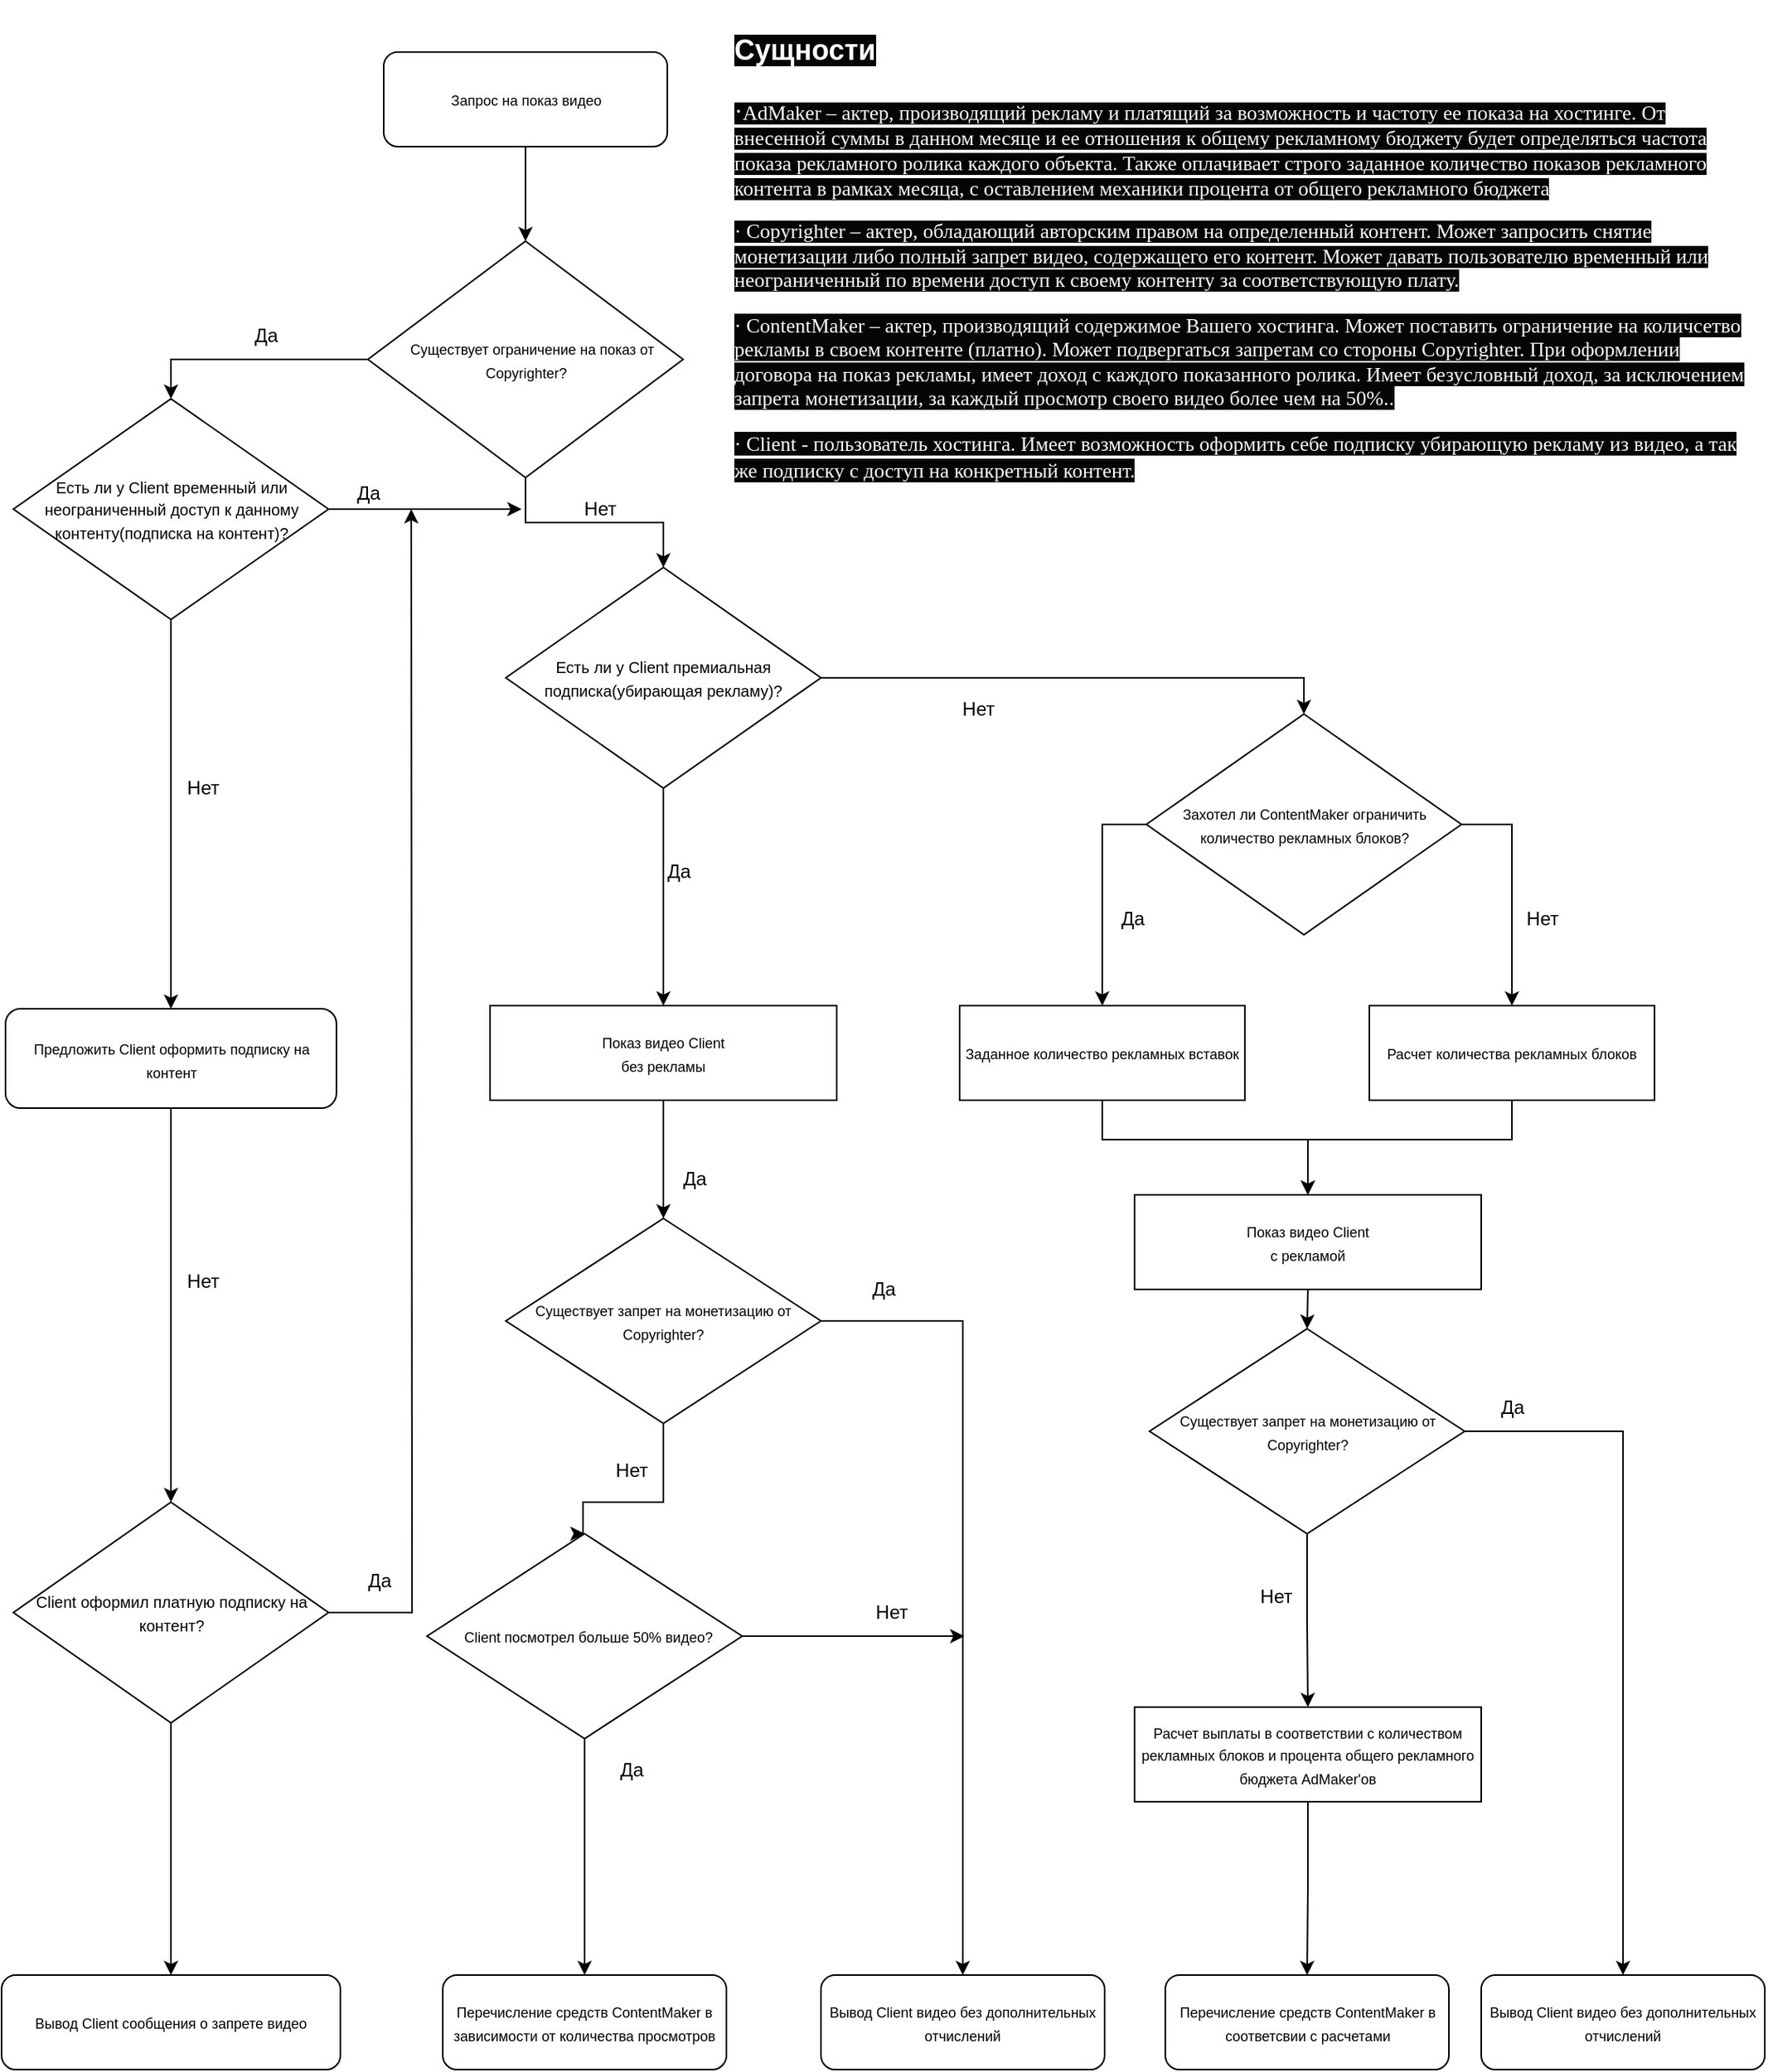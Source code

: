 <mxfile version="14.4.3" type="device"><diagram id="C5RBs43oDa-KdzZeNtuy" name="Page-1"><mxGraphModel dx="1488" dy="935" grid="1" gridSize="10" guides="1" tooltips="1" connect="1" arrows="1" fold="1" page="1" pageScale="1" pageWidth="1169" pageHeight="1654" math="0" shadow="0"><root><mxCell id="WIyWlLk6GJQsqaUBKTNV-0"/><mxCell id="WIyWlLk6GJQsqaUBKTNV-1" parent="WIyWlLk6GJQsqaUBKTNV-0"/><mxCell id="DcdUfF2UWt3TWQ5IzPgx-49" value="&lt;h1&gt;&lt;font style=&quot;font-size: 18px ; background-color: rgb(5 , 5 , 5)&quot; color=&quot;#ffffff&quot;&gt;Сущности&lt;/font&gt;&lt;/h1&gt;&lt;font color=&quot;#ffffff&quot; style=&quot;background-color: rgb(5 , 5 , 5)&quot;&gt;&lt;span style=&quot;font-family: &amp;#34;times new roman&amp;#34; ; font-size: medium&quot;&gt;·&lt;/span&gt;&lt;font&gt;&lt;span style=&quot;font-size: 13px ; font-family: &amp;#34;times new roman&amp;#34;&quot;&gt;AdMaker – актер, производящий рекламу и платящий за возможность и частоту ее показа на хостинге. От внесенной суммы в данном месяце и ее отношения к общему рекламному бюджету будет определяться частота показа рекламного ролика каждого объекта. Также&amp;nbsp;&lt;/span&gt;&lt;span style=&quot;line-height: 115% ; font-family: &amp;#34;times new roman&amp;#34; , serif&quot;&gt;&lt;font style=&quot;font-size: 13px&quot;&gt;оплачивает строго заданное количество показов рекламного контента в рамках месяца, с оставлением механики процента от общего рекламного бюджета&lt;/font&gt;&lt;/span&gt;&lt;span style=&quot;font-size: 13px ; font-family: &amp;#34;times new roman&amp;#34;&quot;&gt;&lt;br&gt;&lt;/span&gt;&lt;/font&gt;&lt;/font&gt;&lt;p style=&quot;font-family: &amp;#34;times new roman&amp;#34;&quot;&gt;&lt;font color=&quot;#ffffff&quot; style=&quot;background-color: rgb(5 , 5 , 5)&quot;&gt;&lt;font style=&quot;font-size: 13px&quot;&gt;· Copyrighter – актер, обладающий авторским правом на определенный контент. Может запросить снятие монетизации либо полный запрет видео, содержащего его контент. Может&amp;nbsp;&lt;/font&gt;&lt;span style=&quot;text-align: justify ; text-indent: -18pt ; line-height: 115% ; font-family: &amp;#34;times new roman&amp;#34; , serif&quot;&gt;&lt;font style=&quot;font-size: 13px&quot;&gt;давать пользователю временный или&lt;br&gt;неограниченный по времени доступ к своему контенту за соответствующую плату.&lt;/font&gt;&lt;/span&gt;&lt;/font&gt;&lt;/p&gt;&lt;p class=&quot;MsoListParagraph&quot; style=&quot;margin-top: 0cm ; margin-right: 0cm ; margin-bottom: 0cm ; margin-left: 71.4pt ; text-align: justify ; text-indent: -18.0pt&quot;&gt;&lt;font color=&quot;#ffffff&quot;&gt;&lt;span style=&quot;font-size: 14pt ; line-height: 115% ; font-family: &amp;#34;times new roman&amp;#34; , serif ; background-color: rgb(5 , 5 , 5)&quot;&gt;&lt;/span&gt;&lt;/font&gt;&lt;/p&gt;&lt;p style=&quot;font-size: 13px&quot;&gt;&lt;font style=&quot;font-size: 13px ; background-color: rgb(5 , 5 , 5)&quot; color=&quot;#ffffff&quot;&gt;&lt;span style=&quot;font-family: &amp;#34;times new roman&amp;#34;&quot;&gt;· ContentMaker – актер, производящий содержимое Вашего хостинга. Может поставить ограничение на количсетво рекламы в своем контенте (платно). Может подвергаться запретам со стороны Copyrighter. При оформлении договора на показ рекламы, имеет доход с каждого показанного ролика. Имеет безусловный доход, за исключением запрета монетизации, за каждый просмотр своего видео более чем на 50%.&lt;/span&gt;.&lt;/font&gt;&lt;/p&gt;&lt;p style=&quot;font-size: 13px&quot;&gt;&lt;span style=&quot;font-family: &amp;#34;times new roman&amp;#34; ; background-color: rgb(5 , 5 , 5)&quot;&gt;&lt;font style=&quot;font-size: 13px&quot; color=&quot;#ffffff&quot;&gt;· Client - пользователь хостинга. Имеет возможность оформить себе подписку убирающую рекламу из видео, а так же подписку с доступ на конкретный контент.&lt;/font&gt;&lt;/span&gt;&lt;font color=&quot;#f7f7f7&quot; style=&quot;font-size: 15px&quot;&gt;&lt;br&gt;&lt;/font&gt;&lt;/p&gt;" style="text;html=1;strokeColor=none;fillColor=none;spacing=5;spacingTop=-20;whiteSpace=wrap;overflow=hidden;rounded=0;" vertex="1" parent="WIyWlLk6GJQsqaUBKTNV-1"><mxGeometry x="490" y="20" width="660" height="320" as="geometry"/></mxCell><mxCell id="DcdUfF2UWt3TWQ5IzPgx-52" style="edgeStyle=orthogonalEdgeStyle;rounded=0;orthogonalLoop=1;jettySize=auto;html=1;entryX=0.5;entryY=0;entryDx=0;entryDy=0;" edge="1" parent="WIyWlLk6GJQsqaUBKTNV-1" source="DcdUfF2UWt3TWQ5IzPgx-50"><mxGeometry relative="1" as="geometry"><mxPoint x="362.5" y="163" as="targetPoint"/></mxGeometry></mxCell><mxCell id="DcdUfF2UWt3TWQ5IzPgx-50" value="&lt;font style=&quot;font-size: 9px&quot;&gt;Запрос на показ видео&lt;/font&gt;" style="rounded=1;whiteSpace=wrap;html=1;" vertex="1" parent="WIyWlLk6GJQsqaUBKTNV-1"><mxGeometry x="272.5" y="43" width="180" height="60" as="geometry"/></mxCell><mxCell id="DcdUfF2UWt3TWQ5IzPgx-55" style="edgeStyle=orthogonalEdgeStyle;rounded=0;orthogonalLoop=1;jettySize=auto;html=1;exitX=0;exitY=0.5;exitDx=0;exitDy=0;entryX=0.5;entryY=0;entryDx=0;entryDy=0;" edge="1" parent="WIyWlLk6GJQsqaUBKTNV-1" source="DcdUfF2UWt3TWQ5IzPgx-51" target="DcdUfF2UWt3TWQ5IzPgx-54"><mxGeometry relative="1" as="geometry"><mxPoint x="127.5" y="303" as="targetPoint"/></mxGeometry></mxCell><mxCell id="DcdUfF2UWt3TWQ5IzPgx-130" style="edgeStyle=orthogonalEdgeStyle;rounded=0;orthogonalLoop=1;jettySize=auto;html=1;exitX=0.5;exitY=1;exitDx=0;exitDy=0;entryX=0.5;entryY=0;entryDx=0;entryDy=0;" edge="1" parent="WIyWlLk6GJQsqaUBKTNV-1" source="DcdUfF2UWt3TWQ5IzPgx-51" target="DcdUfF2UWt3TWQ5IzPgx-75"><mxGeometry relative="1" as="geometry"/></mxCell><mxCell id="DcdUfF2UWt3TWQ5IzPgx-51" value="&lt;div&gt;&lt;span&gt;&lt;font style=&quot;font-size: 9px&quot;&gt;&amp;nbsp; &amp;nbsp;Существует ограничение на показ от Copyrighter?&lt;/font&gt;&lt;/span&gt;&lt;/div&gt;" style="rhombus;whiteSpace=wrap;html=1;align=center;" vertex="1" parent="WIyWlLk6GJQsqaUBKTNV-1"><mxGeometry x="262.5" y="163" width="200" height="150" as="geometry"/></mxCell><mxCell id="DcdUfF2UWt3TWQ5IzPgx-59" style="edgeStyle=orthogonalEdgeStyle;rounded=0;orthogonalLoop=1;jettySize=auto;html=1;exitX=0.5;exitY=1;exitDx=0;exitDy=0;entryX=0.5;entryY=0;entryDx=0;entryDy=0;" edge="1" parent="WIyWlLk6GJQsqaUBKTNV-1" source="DcdUfF2UWt3TWQ5IzPgx-54" target="DcdUfF2UWt3TWQ5IzPgx-58"><mxGeometry relative="1" as="geometry"/></mxCell><mxCell id="DcdUfF2UWt3TWQ5IzPgx-69" style="edgeStyle=orthogonalEdgeStyle;rounded=0;orthogonalLoop=1;jettySize=auto;html=1;" edge="1" parent="WIyWlLk6GJQsqaUBKTNV-1" source="DcdUfF2UWt3TWQ5IzPgx-54"><mxGeometry relative="1" as="geometry"><mxPoint x="360" y="333" as="targetPoint"/></mxGeometry></mxCell><mxCell id="DcdUfF2UWt3TWQ5IzPgx-54" value="&lt;font size=&quot;1&quot;&gt;Есть ли у Client временный или неограниченный доступ к данному контенту(подписка на контент)?&lt;/font&gt;" style="rhombus;whiteSpace=wrap;html=1;align=center;" vertex="1" parent="WIyWlLk6GJQsqaUBKTNV-1"><mxGeometry x="37.5" y="263" width="200" height="140" as="geometry"/></mxCell><mxCell id="DcdUfF2UWt3TWQ5IzPgx-56" value="Да" style="text;html=1;strokeColor=none;fillColor=none;align=center;verticalAlign=middle;whiteSpace=wrap;rounded=0;" vertex="1" parent="WIyWlLk6GJQsqaUBKTNV-1"><mxGeometry x="177.5" y="213" width="40" height="20" as="geometry"/></mxCell><mxCell id="DcdUfF2UWt3TWQ5IzPgx-62" style="edgeStyle=orthogonalEdgeStyle;rounded=0;orthogonalLoop=1;jettySize=auto;html=1;exitX=0.5;exitY=1;exitDx=0;exitDy=0;entryX=0.5;entryY=0;entryDx=0;entryDy=0;" edge="1" parent="WIyWlLk6GJQsqaUBKTNV-1" source="DcdUfF2UWt3TWQ5IzPgx-58" target="DcdUfF2UWt3TWQ5IzPgx-61"><mxGeometry relative="1" as="geometry"/></mxCell><mxCell id="DcdUfF2UWt3TWQ5IzPgx-58" value="&lt;font style=&quot;font-size: 9px&quot;&gt;Предложить Сlient оформить подписку на контент&lt;/font&gt;" style="rounded=1;whiteSpace=wrap;html=1;" vertex="1" parent="WIyWlLk6GJQsqaUBKTNV-1"><mxGeometry x="32.5" y="650" width="210" height="63" as="geometry"/></mxCell><mxCell id="DcdUfF2UWt3TWQ5IzPgx-65" style="edgeStyle=orthogonalEdgeStyle;rounded=0;orthogonalLoop=1;jettySize=auto;html=1;exitX=0.5;exitY=1;exitDx=0;exitDy=0;entryX=0.5;entryY=0;entryDx=0;entryDy=0;" edge="1" parent="WIyWlLk6GJQsqaUBKTNV-1" source="DcdUfF2UWt3TWQ5IzPgx-61" target="DcdUfF2UWt3TWQ5IzPgx-64"><mxGeometry relative="1" as="geometry"/></mxCell><mxCell id="DcdUfF2UWt3TWQ5IzPgx-120" style="edgeStyle=orthogonalEdgeStyle;rounded=0;orthogonalLoop=1;jettySize=auto;html=1;" edge="1" parent="WIyWlLk6GJQsqaUBKTNV-1" source="DcdUfF2UWt3TWQ5IzPgx-61"><mxGeometry relative="1" as="geometry"><mxPoint x="290" y="333" as="targetPoint"/></mxGeometry></mxCell><mxCell id="DcdUfF2UWt3TWQ5IzPgx-61" value="&lt;font size=&quot;1&quot;&gt;Client оформил платную подписку на контент?&lt;/font&gt;" style="rhombus;whiteSpace=wrap;html=1;align=center;" vertex="1" parent="WIyWlLk6GJQsqaUBKTNV-1"><mxGeometry x="37.5" y="963" width="200" height="140" as="geometry"/></mxCell><mxCell id="DcdUfF2UWt3TWQ5IzPgx-64" value="&lt;font style=&quot;font-size: 9px&quot;&gt;Вывод Client сообщения о запрете видео&lt;/font&gt;" style="rounded=1;whiteSpace=wrap;html=1;" vertex="1" parent="WIyWlLk6GJQsqaUBKTNV-1"><mxGeometry x="30" y="1263" width="215" height="60" as="geometry"/></mxCell><mxCell id="DcdUfF2UWt3TWQ5IzPgx-67" value="Нет" style="text;html=1;strokeColor=none;fillColor=none;align=center;verticalAlign=middle;whiteSpace=wrap;rounded=0;" vertex="1" parent="WIyWlLk6GJQsqaUBKTNV-1"><mxGeometry x="137.5" y="500" width="40" height="20" as="geometry"/></mxCell><mxCell id="DcdUfF2UWt3TWQ5IzPgx-68" value="Нет" style="text;html=1;strokeColor=none;fillColor=none;align=center;verticalAlign=middle;whiteSpace=wrap;rounded=0;" vertex="1" parent="WIyWlLk6GJQsqaUBKTNV-1"><mxGeometry x="137.5" y="813" width="40" height="20" as="geometry"/></mxCell><mxCell id="DcdUfF2UWt3TWQ5IzPgx-73" value="Да" style="text;html=1;strokeColor=none;fillColor=none;align=center;verticalAlign=middle;whiteSpace=wrap;rounded=0;" vertex="1" parent="WIyWlLk6GJQsqaUBKTNV-1"><mxGeometry x="250" y="1003" width="40" height="20" as="geometry"/></mxCell><mxCell id="DcdUfF2UWt3TWQ5IzPgx-74" value="Да" style="text;html=1;strokeColor=none;fillColor=none;align=center;verticalAlign=middle;whiteSpace=wrap;rounded=0;" vertex="1" parent="WIyWlLk6GJQsqaUBKTNV-1"><mxGeometry x="242.5" y="313" width="40" height="20" as="geometry"/></mxCell><mxCell id="DcdUfF2UWt3TWQ5IzPgx-79" style="edgeStyle=orthogonalEdgeStyle;rounded=0;orthogonalLoop=1;jettySize=auto;html=1;exitX=0.5;exitY=1;exitDx=0;exitDy=0;entryX=0.5;entryY=0;entryDx=0;entryDy=0;" edge="1" parent="WIyWlLk6GJQsqaUBKTNV-1" source="DcdUfF2UWt3TWQ5IzPgx-75" target="DcdUfF2UWt3TWQ5IzPgx-78"><mxGeometry relative="1" as="geometry"/></mxCell><mxCell id="DcdUfF2UWt3TWQ5IzPgx-95" style="edgeStyle=orthogonalEdgeStyle;rounded=0;orthogonalLoop=1;jettySize=auto;html=1;entryX=0.5;entryY=0;entryDx=0;entryDy=0;" edge="1" parent="WIyWlLk6GJQsqaUBKTNV-1" source="DcdUfF2UWt3TWQ5IzPgx-75" target="DcdUfF2UWt3TWQ5IzPgx-96"><mxGeometry relative="1" as="geometry"><mxPoint x="687.5" y="473" as="targetPoint"/></mxGeometry></mxCell><mxCell id="DcdUfF2UWt3TWQ5IzPgx-75" value="&lt;font size=&quot;1&quot;&gt;Есть ли у Client премиальная подписка(убирающая рекламу)?&lt;/font&gt;" style="rhombus;whiteSpace=wrap;html=1;align=center;" vertex="1" parent="WIyWlLk6GJQsqaUBKTNV-1"><mxGeometry x="350" y="370" width="200" height="140" as="geometry"/></mxCell><mxCell id="DcdUfF2UWt3TWQ5IzPgx-77" value="Нет" style="text;html=1;strokeColor=none;fillColor=none;align=center;verticalAlign=middle;whiteSpace=wrap;rounded=0;" vertex="1" parent="WIyWlLk6GJQsqaUBKTNV-1"><mxGeometry x="390" y="323" width="40" height="20" as="geometry"/></mxCell><mxCell id="DcdUfF2UWt3TWQ5IzPgx-83" style="edgeStyle=orthogonalEdgeStyle;rounded=0;orthogonalLoop=1;jettySize=auto;html=1;exitX=0.5;exitY=1;exitDx=0;exitDy=0;entryX=0.5;entryY=0;entryDx=0;entryDy=0;" edge="1" parent="WIyWlLk6GJQsqaUBKTNV-1" source="DcdUfF2UWt3TWQ5IzPgx-78" target="DcdUfF2UWt3TWQ5IzPgx-81"><mxGeometry relative="1" as="geometry"/></mxCell><mxCell id="DcdUfF2UWt3TWQ5IzPgx-78" value="&lt;font style=&quot;font-size: 9px&quot;&gt;Показ видео Client &lt;br&gt;без рекламы&lt;/font&gt;" style="rounded=0;whiteSpace=wrap;html=1;" vertex="1" parent="WIyWlLk6GJQsqaUBKTNV-1"><mxGeometry x="340" y="648" width="220" height="60" as="geometry"/></mxCell><mxCell id="DcdUfF2UWt3TWQ5IzPgx-80" value="Да" style="text;html=1;strokeColor=none;fillColor=none;align=center;verticalAlign=middle;whiteSpace=wrap;rounded=0;" vertex="1" parent="WIyWlLk6GJQsqaUBKTNV-1"><mxGeometry x="440" y="553" width="40" height="20" as="geometry"/></mxCell><mxCell id="DcdUfF2UWt3TWQ5IzPgx-84" style="edgeStyle=orthogonalEdgeStyle;rounded=0;orthogonalLoop=1;jettySize=auto;html=1;exitX=0.5;exitY=1;exitDx=0;exitDy=0;entryX=0.5;entryY=0;entryDx=0;entryDy=0;" edge="1" parent="WIyWlLk6GJQsqaUBKTNV-1" source="DcdUfF2UWt3TWQ5IzPgx-81" target="DcdUfF2UWt3TWQ5IzPgx-82"><mxGeometry relative="1" as="geometry"><mxPoint x="450" y="813" as="targetPoint"/><Array as="points"><mxPoint x="450" y="963"/><mxPoint x="399" y="963"/></Array></mxGeometry></mxCell><mxCell id="DcdUfF2UWt3TWQ5IzPgx-88" style="edgeStyle=orthogonalEdgeStyle;rounded=0;orthogonalLoop=1;jettySize=auto;html=1;exitX=1;exitY=0.5;exitDx=0;exitDy=0;entryX=0.5;entryY=0;entryDx=0;entryDy=0;" edge="1" parent="WIyWlLk6GJQsqaUBKTNV-1" source="DcdUfF2UWt3TWQ5IzPgx-81" target="DcdUfF2UWt3TWQ5IzPgx-87"><mxGeometry relative="1" as="geometry"/></mxCell><mxCell id="DcdUfF2UWt3TWQ5IzPgx-81" value="&lt;span style=&quot;font-size: 9px&quot;&gt;Существует запрет на монетизацию от Copyrighter?&lt;/span&gt;" style="rhombus;whiteSpace=wrap;html=1;align=center;" vertex="1" parent="WIyWlLk6GJQsqaUBKTNV-1"><mxGeometry x="350" y="783" width="200" height="130" as="geometry"/></mxCell><mxCell id="DcdUfF2UWt3TWQ5IzPgx-89" style="edgeStyle=orthogonalEdgeStyle;rounded=0;orthogonalLoop=1;jettySize=auto;html=1;exitX=1;exitY=0.5;exitDx=0;exitDy=0;" edge="1" parent="WIyWlLk6GJQsqaUBKTNV-1" source="DcdUfF2UWt3TWQ5IzPgx-82"><mxGeometry relative="1" as="geometry"><mxPoint x="641" y="1048" as="targetPoint"/></mxGeometry></mxCell><mxCell id="DcdUfF2UWt3TWQ5IzPgx-91" style="edgeStyle=orthogonalEdgeStyle;rounded=0;orthogonalLoop=1;jettySize=auto;html=1;exitX=0.5;exitY=1;exitDx=0;exitDy=0;entryX=0.5;entryY=0;entryDx=0;entryDy=0;" edge="1" parent="WIyWlLk6GJQsqaUBKTNV-1" source="DcdUfF2UWt3TWQ5IzPgx-82" target="DcdUfF2UWt3TWQ5IzPgx-90"><mxGeometry relative="1" as="geometry"/></mxCell><mxCell id="DcdUfF2UWt3TWQ5IzPgx-82" value="&lt;span style=&quot;font-size: 9px&quot;&gt;&amp;nbsp; Client посмотрел больше 50% видео?&lt;/span&gt;" style="rhombus;whiteSpace=wrap;html=1;align=center;" vertex="1" parent="WIyWlLk6GJQsqaUBKTNV-1"><mxGeometry x="300" y="983" width="200" height="130" as="geometry"/></mxCell><mxCell id="DcdUfF2UWt3TWQ5IzPgx-85" value="Да" style="text;html=1;strokeColor=none;fillColor=none;align=center;verticalAlign=middle;whiteSpace=wrap;rounded=0;" vertex="1" parent="WIyWlLk6GJQsqaUBKTNV-1"><mxGeometry x="450" y="748" width="40" height="20" as="geometry"/></mxCell><mxCell id="DcdUfF2UWt3TWQ5IzPgx-86" value="Нет" style="text;html=1;strokeColor=none;fillColor=none;align=center;verticalAlign=middle;whiteSpace=wrap;rounded=0;" vertex="1" parent="WIyWlLk6GJQsqaUBKTNV-1"><mxGeometry x="410" y="933" width="40" height="20" as="geometry"/></mxCell><mxCell id="DcdUfF2UWt3TWQ5IzPgx-87" value="&lt;font style=&quot;font-size: 9px&quot;&gt;Вывод Client видео без дополнительных отчислений&lt;/font&gt;" style="rounded=1;whiteSpace=wrap;html=1;" vertex="1" parent="WIyWlLk6GJQsqaUBKTNV-1"><mxGeometry x="550" y="1263" width="180" height="60" as="geometry"/></mxCell><mxCell id="DcdUfF2UWt3TWQ5IzPgx-90" value="&lt;font style=&quot;font-size: 9px&quot;&gt;Перечисление средств ContentMaker в зависимости от количества просмотров&lt;/font&gt;" style="rounded=1;whiteSpace=wrap;html=1;" vertex="1" parent="WIyWlLk6GJQsqaUBKTNV-1"><mxGeometry x="310" y="1263" width="180" height="60" as="geometry"/></mxCell><mxCell id="DcdUfF2UWt3TWQ5IzPgx-92" value="Да" style="text;html=1;strokeColor=none;fillColor=none;align=center;verticalAlign=middle;whiteSpace=wrap;rounded=0;" vertex="1" parent="WIyWlLk6GJQsqaUBKTNV-1"><mxGeometry x="410" y="1123" width="40" height="20" as="geometry"/></mxCell><mxCell id="DcdUfF2UWt3TWQ5IzPgx-93" value="Нет" style="text;html=1;strokeColor=none;fillColor=none;align=center;verticalAlign=middle;whiteSpace=wrap;rounded=0;" vertex="1" parent="WIyWlLk6GJQsqaUBKTNV-1"><mxGeometry x="575" y="1023" width="40" height="20" as="geometry"/></mxCell><mxCell id="DcdUfF2UWt3TWQ5IzPgx-94" value="Да" style="text;html=1;strokeColor=none;fillColor=none;align=center;verticalAlign=middle;whiteSpace=wrap;rounded=0;" vertex="1" parent="WIyWlLk6GJQsqaUBKTNV-1"><mxGeometry x="570" y="817.5" width="40" height="20" as="geometry"/></mxCell><mxCell id="DcdUfF2UWt3TWQ5IzPgx-101" style="edgeStyle=orthogonalEdgeStyle;rounded=0;orthogonalLoop=1;jettySize=auto;html=1;exitX=1;exitY=0.5;exitDx=0;exitDy=0;" edge="1" parent="WIyWlLk6GJQsqaUBKTNV-1" source="DcdUfF2UWt3TWQ5IzPgx-96" target="DcdUfF2UWt3TWQ5IzPgx-100"><mxGeometry relative="1" as="geometry"/></mxCell><mxCell id="DcdUfF2UWt3TWQ5IzPgx-104" style="edgeStyle=orthogonalEdgeStyle;rounded=0;orthogonalLoop=1;jettySize=auto;html=1;exitX=0;exitY=0.5;exitDx=0;exitDy=0;entryX=0.5;entryY=0;entryDx=0;entryDy=0;" edge="1" parent="WIyWlLk6GJQsqaUBKTNV-1" source="DcdUfF2UWt3TWQ5IzPgx-96" target="DcdUfF2UWt3TWQ5IzPgx-103"><mxGeometry relative="1" as="geometry"><mxPoint x="788.5" y="613" as="sourcePoint"/><Array as="points"><mxPoint x="729" y="533"/></Array></mxGeometry></mxCell><mxCell id="DcdUfF2UWt3TWQ5IzPgx-96" value="&lt;font style=&quot;font-size: 9px&quot;&gt;Захотел ли ContentMaker ограничить количество рекламных блоков?&lt;/font&gt;" style="rhombus;whiteSpace=wrap;html=1;align=center;" vertex="1" parent="WIyWlLk6GJQsqaUBKTNV-1"><mxGeometry x="756.5" y="463" width="200" height="140" as="geometry"/></mxCell><mxCell id="DcdUfF2UWt3TWQ5IzPgx-97" value="Нет" style="text;html=1;strokeColor=none;fillColor=none;align=center;verticalAlign=middle;whiteSpace=wrap;rounded=0;" vertex="1" parent="WIyWlLk6GJQsqaUBKTNV-1"><mxGeometry x="630" y="450" width="40" height="20" as="geometry"/></mxCell><mxCell id="DcdUfF2UWt3TWQ5IzPgx-108" style="edgeStyle=orthogonalEdgeStyle;rounded=0;orthogonalLoop=1;jettySize=auto;html=1;exitX=0.5;exitY=1;exitDx=0;exitDy=0;entryX=0.5;entryY=0;entryDx=0;entryDy=0;" edge="1" parent="WIyWlLk6GJQsqaUBKTNV-1" source="DcdUfF2UWt3TWQ5IzPgx-100" target="DcdUfF2UWt3TWQ5IzPgx-106"><mxGeometry relative="1" as="geometry"><mxPoint x="902" y="803" as="targetPoint"/><Array as="points"><mxPoint x="988" y="733"/><mxPoint x="859" y="733"/></Array></mxGeometry></mxCell><mxCell id="DcdUfF2UWt3TWQ5IzPgx-100" value="&lt;font style=&quot;font-size: 9px&quot;&gt;Расчет количества рекламных блоков&lt;/font&gt;" style="rounded=0;whiteSpace=wrap;html=1;" vertex="1" parent="WIyWlLk6GJQsqaUBKTNV-1"><mxGeometry x="898" y="648" width="181" height="60" as="geometry"/></mxCell><mxCell id="DcdUfF2UWt3TWQ5IzPgx-102" value="Нет" style="text;html=1;strokeColor=none;fillColor=none;align=center;verticalAlign=middle;whiteSpace=wrap;rounded=0;" vertex="1" parent="WIyWlLk6GJQsqaUBKTNV-1"><mxGeometry x="988" y="583" width="40" height="20" as="geometry"/></mxCell><mxCell id="DcdUfF2UWt3TWQ5IzPgx-107" style="edgeStyle=orthogonalEdgeStyle;rounded=0;orthogonalLoop=1;jettySize=auto;html=1;exitX=0.5;exitY=1;exitDx=0;exitDy=0;entryX=0.5;entryY=0;entryDx=0;entryDy=0;" edge="1" parent="WIyWlLk6GJQsqaUBKTNV-1" source="DcdUfF2UWt3TWQ5IzPgx-103" target="DcdUfF2UWt3TWQ5IzPgx-106"><mxGeometry relative="1" as="geometry"><Array as="points"><mxPoint x="741" y="733"/><mxPoint x="869" y="733"/></Array></mxGeometry></mxCell><mxCell id="DcdUfF2UWt3TWQ5IzPgx-103" value="&lt;font style=&quot;font-size: 9px&quot;&gt;Заданное количество рекламных вставок&lt;br&gt;&lt;/font&gt;" style="rounded=0;whiteSpace=wrap;html=1;" vertex="1" parent="WIyWlLk6GJQsqaUBKTNV-1"><mxGeometry x="638" y="648" width="181" height="60" as="geometry"/></mxCell><mxCell id="DcdUfF2UWt3TWQ5IzPgx-105" value="Да" style="text;html=1;strokeColor=none;fillColor=none;align=center;verticalAlign=middle;whiteSpace=wrap;rounded=0;" vertex="1" parent="WIyWlLk6GJQsqaUBKTNV-1"><mxGeometry x="728" y="583" width="40" height="20" as="geometry"/></mxCell><mxCell id="DcdUfF2UWt3TWQ5IzPgx-110" style="edgeStyle=orthogonalEdgeStyle;rounded=0;orthogonalLoop=1;jettySize=auto;html=1;exitX=0.5;exitY=1;exitDx=0;exitDy=0;entryX=0.5;entryY=0;entryDx=0;entryDy=0;" edge="1" parent="WIyWlLk6GJQsqaUBKTNV-1" source="DcdUfF2UWt3TWQ5IzPgx-106" target="DcdUfF2UWt3TWQ5IzPgx-109"><mxGeometry relative="1" as="geometry"/></mxCell><mxCell id="DcdUfF2UWt3TWQ5IzPgx-106" value="&lt;font style=&quot;font-size: 9px&quot;&gt;Показ видео Client &lt;br&gt;с рекламой&lt;/font&gt;" style="rounded=0;whiteSpace=wrap;html=1;" vertex="1" parent="WIyWlLk6GJQsqaUBKTNV-1"><mxGeometry x="749" y="768" width="220" height="60" as="geometry"/></mxCell><mxCell id="DcdUfF2UWt3TWQ5IzPgx-125" style="edgeStyle=orthogonalEdgeStyle;rounded=0;orthogonalLoop=1;jettySize=auto;html=1;exitX=0.5;exitY=1;exitDx=0;exitDy=0;entryX=0.5;entryY=0;entryDx=0;entryDy=0;" edge="1" parent="WIyWlLk6GJQsqaUBKTNV-1" source="DcdUfF2UWt3TWQ5IzPgx-109" target="DcdUfF2UWt3TWQ5IzPgx-124"><mxGeometry relative="1" as="geometry"/></mxCell><mxCell id="DcdUfF2UWt3TWQ5IzPgx-126" style="edgeStyle=orthogonalEdgeStyle;rounded=0;orthogonalLoop=1;jettySize=auto;html=1;exitX=1;exitY=0.5;exitDx=0;exitDy=0;entryX=0.5;entryY=0;entryDx=0;entryDy=0;" edge="1" parent="WIyWlLk6GJQsqaUBKTNV-1" source="DcdUfF2UWt3TWQ5IzPgx-109" target="DcdUfF2UWt3TWQ5IzPgx-118"><mxGeometry relative="1" as="geometry"/></mxCell><mxCell id="DcdUfF2UWt3TWQ5IzPgx-109" value="&lt;span style=&quot;font-size: 9px&quot;&gt;Существует запрет на монетизацию от Copyrighter?&lt;/span&gt;" style="rhombus;whiteSpace=wrap;html=1;align=center;" vertex="1" parent="WIyWlLk6GJQsqaUBKTNV-1"><mxGeometry x="758.5" y="853" width="200" height="130" as="geometry"/></mxCell><mxCell id="DcdUfF2UWt3TWQ5IzPgx-118" value="&lt;font style=&quot;font-size: 9px&quot;&gt;Вывод Client видео без дополнительных отчислений&lt;/font&gt;" style="rounded=1;whiteSpace=wrap;html=1;" vertex="1" parent="WIyWlLk6GJQsqaUBKTNV-1"><mxGeometry x="969" y="1263" width="180" height="60" as="geometry"/></mxCell><mxCell id="DcdUfF2UWt3TWQ5IzPgx-128" style="edgeStyle=orthogonalEdgeStyle;rounded=0;orthogonalLoop=1;jettySize=auto;html=1;exitX=0.5;exitY=1;exitDx=0;exitDy=0;entryX=0.5;entryY=0;entryDx=0;entryDy=0;" edge="1" parent="WIyWlLk6GJQsqaUBKTNV-1" source="DcdUfF2UWt3TWQ5IzPgx-124" target="DcdUfF2UWt3TWQ5IzPgx-127"><mxGeometry relative="1" as="geometry"/></mxCell><mxCell id="DcdUfF2UWt3TWQ5IzPgx-124" value="&lt;font style=&quot;font-size: 9px&quot;&gt;Расчет выплаты в соответствии с количеством рекламных блоков и процента общего рекламного бюджета AdMaker'ов&lt;/font&gt;" style="rounded=0;whiteSpace=wrap;html=1;" vertex="1" parent="WIyWlLk6GJQsqaUBKTNV-1"><mxGeometry x="749" y="1093" width="220" height="60" as="geometry"/></mxCell><mxCell id="DcdUfF2UWt3TWQ5IzPgx-127" value="&lt;font style=&quot;font-size: 9px&quot;&gt;Перечисление средств ContentMaker в соответсвии с расчетами&lt;/font&gt;" style="rounded=1;whiteSpace=wrap;html=1;" vertex="1" parent="WIyWlLk6GJQsqaUBKTNV-1"><mxGeometry x="768.5" y="1263" width="180" height="60" as="geometry"/></mxCell><mxCell id="DcdUfF2UWt3TWQ5IzPgx-131" value="Да" style="text;html=1;strokeColor=none;fillColor=none;align=center;verticalAlign=middle;whiteSpace=wrap;rounded=0;" vertex="1" parent="WIyWlLk6GJQsqaUBKTNV-1"><mxGeometry x="969" y="893" width="40" height="20" as="geometry"/></mxCell><mxCell id="DcdUfF2UWt3TWQ5IzPgx-132" value="Нет" style="text;html=1;strokeColor=none;fillColor=none;align=center;verticalAlign=middle;whiteSpace=wrap;rounded=0;" vertex="1" parent="WIyWlLk6GJQsqaUBKTNV-1"><mxGeometry x="819" y="1013" width="40" height="20" as="geometry"/></mxCell></root></mxGraphModel></diagram></mxfile>